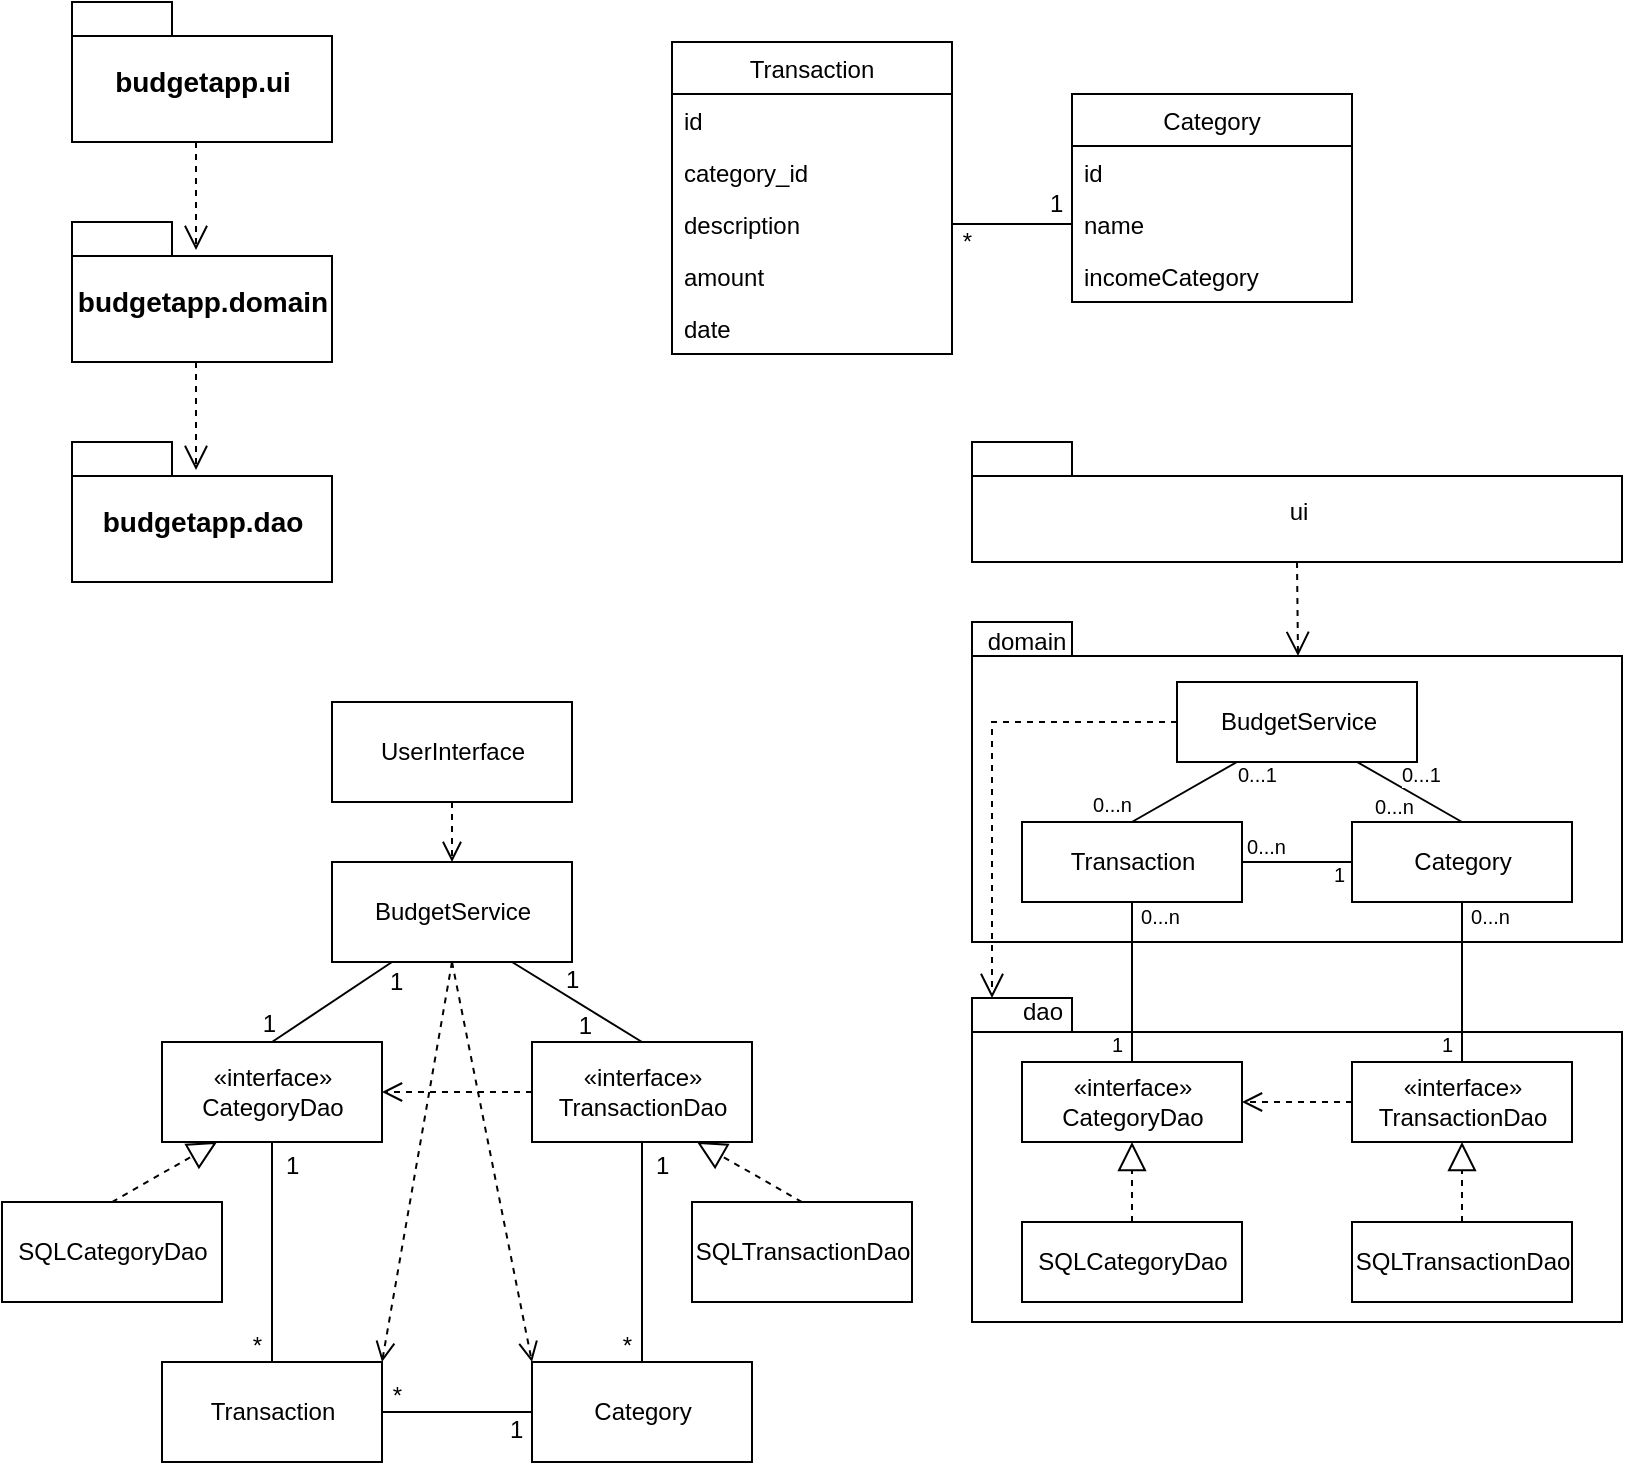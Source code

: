 <mxfile version="13.0.1" type="device"><diagram id="-Cx0EvifECdz9g_pU9Sv" name="Page-1"><mxGraphModel dx="816" dy="747" grid="1" gridSize="10" guides="1" tooltips="1" connect="1" arrows="1" fold="1" page="1" pageScale="1" pageWidth="827" pageHeight="1169" math="0" shadow="0"><root><mxCell id="0"/><mxCell id="1" parent="0"/><mxCell id="wHYGZ73Y-DKr_29_tmYP-1" value="&lt;font style=&quot;font-size: 14px&quot; face=&quot;Helvetica&quot;&gt;budgetapp.ui&lt;/font&gt;" style="shape=folder;fontStyle=1;spacingTop=10;tabWidth=50;tabHeight=17;tabPosition=left;html=1;rounded=0;shadow=0;comic=0;labelBackgroundColor=none;strokeWidth=1;fontFamily=Verdana;fontSize=10;align=center;" parent="1" vertex="1"><mxGeometry x="40" y="20" width="130" height="70" as="geometry"/></mxCell><mxCell id="wHYGZ73Y-DKr_29_tmYP-2" style="rounded=0;html=1;dashed=1;labelBackgroundColor=none;startFill=0;endArrow=open;endFill=0;endSize=10;fontFamily=Verdana;fontSize=10;edgeStyle=elbowEdgeStyle;entryX=0.477;entryY=0.2;entryDx=0;entryDy=0;entryPerimeter=0;" parent="1" source="wHYGZ73Y-DKr_29_tmYP-1" target="wHYGZ73Y-DKr_29_tmYP-3" edge="1"><mxGeometry relative="1" as="geometry"><mxPoint x="102" y="150" as="targetPoint"/><Array as="points"><mxPoint x="102" y="120"/></Array></mxGeometry></mxCell><mxCell id="wHYGZ73Y-DKr_29_tmYP-3" value="&lt;font style=&quot;font-size: 14px&quot; face=&quot;Helvetica&quot;&gt;budgetapp.domain&lt;/font&gt;" style="shape=folder;fontStyle=1;spacingTop=10;tabWidth=50;tabHeight=17;tabPosition=left;html=1;rounded=0;shadow=0;comic=0;labelBackgroundColor=none;strokeWidth=1;fontFamily=Verdana;fontSize=10;align=center;" parent="1" vertex="1"><mxGeometry x="40" y="130" width="130" height="70" as="geometry"/></mxCell><mxCell id="wHYGZ73Y-DKr_29_tmYP-5" value="&lt;font style=&quot;font-size: 14px&quot; face=&quot;Helvetica&quot;&gt;budgetapp.dao&lt;/font&gt;" style="shape=folder;fontStyle=1;spacingTop=10;tabWidth=50;tabHeight=17;tabPosition=left;html=1;rounded=0;shadow=0;comic=0;labelBackgroundColor=none;strokeWidth=1;fontFamily=Verdana;fontSize=10;align=center;" parent="1" vertex="1"><mxGeometry x="40" y="240" width="130" height="70" as="geometry"/></mxCell><mxCell id="wHYGZ73Y-DKr_29_tmYP-7" style="rounded=0;html=1;dashed=1;labelBackgroundColor=none;startFill=0;endArrow=open;endFill=0;endSize=10;fontFamily=Verdana;fontSize=10;edgeStyle=elbowEdgeStyle;entryX=0.477;entryY=0.2;entryDx=0;entryDy=0;entryPerimeter=0;" parent="1" edge="1"><mxGeometry relative="1" as="geometry"><mxPoint x="102.01" y="254" as="targetPoint"/><mxPoint x="102" y="200" as="sourcePoint"/><Array as="points"/></mxGeometry></mxCell><mxCell id="wHYGZ73Y-DKr_29_tmYP-9" value="Transaction" style="swimlane;fontStyle=0;childLayout=stackLayout;horizontal=1;startSize=26;fillColor=none;horizontalStack=0;resizeParent=1;resizeParentMax=0;resizeLast=0;collapsible=1;marginBottom=0;" parent="1" vertex="1"><mxGeometry x="340" y="40" width="140" height="156" as="geometry"><mxRectangle x="340" y="40" width="90" height="26" as="alternateBounds"/></mxGeometry></mxCell><mxCell id="wHYGZ73Y-DKr_29_tmYP-10" value="id" style="text;strokeColor=none;fillColor=none;align=left;verticalAlign=top;spacingLeft=4;spacingRight=4;overflow=hidden;rotatable=0;points=[[0,0.5],[1,0.5]];portConstraint=eastwest;" parent="wHYGZ73Y-DKr_29_tmYP-9" vertex="1"><mxGeometry y="26" width="140" height="26" as="geometry"/></mxCell><mxCell id="wHYGZ73Y-DKr_29_tmYP-11" value="category_id" style="text;strokeColor=none;fillColor=none;align=left;verticalAlign=top;spacingLeft=4;spacingRight=4;overflow=hidden;rotatable=0;points=[[0,0.5],[1,0.5]];portConstraint=eastwest;" parent="wHYGZ73Y-DKr_29_tmYP-9" vertex="1"><mxGeometry y="52" width="140" height="26" as="geometry"/></mxCell><mxCell id="wHYGZ73Y-DKr_29_tmYP-12" value="description" style="text;strokeColor=none;fillColor=none;align=left;verticalAlign=top;spacingLeft=4;spacingRight=4;overflow=hidden;rotatable=0;points=[[0,0.5],[1,0.5]];portConstraint=eastwest;" parent="wHYGZ73Y-DKr_29_tmYP-9" vertex="1"><mxGeometry y="78" width="140" height="26" as="geometry"/></mxCell><mxCell id="wHYGZ73Y-DKr_29_tmYP-18" value="amount" style="text;strokeColor=none;fillColor=none;align=left;verticalAlign=top;spacingLeft=4;spacingRight=4;overflow=hidden;rotatable=0;points=[[0,0.5],[1,0.5]];portConstraint=eastwest;" parent="wHYGZ73Y-DKr_29_tmYP-9" vertex="1"><mxGeometry y="104" width="140" height="26" as="geometry"/></mxCell><mxCell id="wHYGZ73Y-DKr_29_tmYP-17" value="date" style="text;strokeColor=none;fillColor=none;align=left;verticalAlign=top;spacingLeft=4;spacingRight=4;overflow=hidden;rotatable=0;points=[[0,0.5],[1,0.5]];portConstraint=eastwest;" parent="wHYGZ73Y-DKr_29_tmYP-9" vertex="1"><mxGeometry y="130" width="140" height="26" as="geometry"/></mxCell><mxCell id="wHYGZ73Y-DKr_29_tmYP-13" value="Category" style="swimlane;fontStyle=0;childLayout=stackLayout;horizontal=1;startSize=26;fillColor=none;horizontalStack=0;resizeParent=1;resizeParentMax=0;resizeLast=0;collapsible=1;marginBottom=0;" parent="1" vertex="1"><mxGeometry x="540" y="66" width="140" height="104" as="geometry"/></mxCell><mxCell id="wHYGZ73Y-DKr_29_tmYP-14" value="id" style="text;strokeColor=none;fillColor=none;align=left;verticalAlign=top;spacingLeft=4;spacingRight=4;overflow=hidden;rotatable=0;points=[[0,0.5],[1,0.5]];portConstraint=eastwest;" parent="wHYGZ73Y-DKr_29_tmYP-13" vertex="1"><mxGeometry y="26" width="140" height="26" as="geometry"/></mxCell><mxCell id="wHYGZ73Y-DKr_29_tmYP-15" value="name" style="text;strokeColor=none;fillColor=none;align=left;verticalAlign=top;spacingLeft=4;spacingRight=4;overflow=hidden;rotatable=0;points=[[0,0.5],[1,0.5]];portConstraint=eastwest;" parent="wHYGZ73Y-DKr_29_tmYP-13" vertex="1"><mxGeometry y="52" width="140" height="26" as="geometry"/></mxCell><mxCell id="wHYGZ73Y-DKr_29_tmYP-16" value="incomeCategory" style="text;strokeColor=none;fillColor=none;align=left;verticalAlign=top;spacingLeft=4;spacingRight=4;overflow=hidden;rotatable=0;points=[[0,0.5],[1,0.5]];portConstraint=eastwest;" parent="wHYGZ73Y-DKr_29_tmYP-13" vertex="1"><mxGeometry y="78" width="140" height="26" as="geometry"/></mxCell><mxCell id="wHYGZ73Y-DKr_29_tmYP-22" value="«interface»&lt;br&gt;TransactionDao" style="html=1;" parent="1" vertex="1"><mxGeometry x="270" y="540" width="110" height="50" as="geometry"/></mxCell><mxCell id="wHYGZ73Y-DKr_29_tmYP-23" value="«interface»&lt;br&gt;CategoryDao" style="html=1;" parent="1" vertex="1"><mxGeometry x="85" y="540" width="110" height="50" as="geometry"/></mxCell><mxCell id="wHYGZ73Y-DKr_29_tmYP-24" value="SQLCategoryDao" style="html=1;" parent="1" vertex="1"><mxGeometry x="5" y="620" width="110" height="50" as="geometry"/></mxCell><mxCell id="wHYGZ73Y-DKr_29_tmYP-25" value="Category" style="html=1;" parent="1" vertex="1"><mxGeometry x="270" y="700" width="110" height="50" as="geometry"/></mxCell><mxCell id="wHYGZ73Y-DKr_29_tmYP-26" value="Transaction" style="html=1;" parent="1" vertex="1"><mxGeometry x="85" y="700" width="110" height="50" as="geometry"/></mxCell><mxCell id="wHYGZ73Y-DKr_29_tmYP-27" value="BudgetService" style="html=1;" parent="1" vertex="1"><mxGeometry x="170" y="450" width="120" height="50" as="geometry"/></mxCell><mxCell id="wHYGZ73Y-DKr_29_tmYP-28" value="SQLTransactionDao" style="html=1;" parent="1" vertex="1"><mxGeometry x="350" y="620" width="110" height="50" as="geometry"/></mxCell><mxCell id="wHYGZ73Y-DKr_29_tmYP-29" value="UserInterface" style="html=1;" parent="1" vertex="1"><mxGeometry x="170" y="370" width="120" height="50" as="geometry"/></mxCell><mxCell id="wHYGZ73Y-DKr_29_tmYP-51" value="" style="endArrow=block;dashed=1;endFill=0;endSize=12;html=1;entryX=0.25;entryY=1;entryDx=0;entryDy=0;exitX=0.5;exitY=0;exitDx=0;exitDy=0;" parent="1" source="wHYGZ73Y-DKr_29_tmYP-24" target="wHYGZ73Y-DKr_29_tmYP-23" edge="1"><mxGeometry width="160" relative="1" as="geometry"><mxPoint x="55" y="615" as="sourcePoint"/><mxPoint x="125" y="595" as="targetPoint"/></mxGeometry></mxCell><mxCell id="wHYGZ73Y-DKr_29_tmYP-52" value="" style="endArrow=block;dashed=1;endFill=0;endSize=12;html=1;entryX=0.75;entryY=1;entryDx=0;entryDy=0;exitX=0.5;exitY=0;exitDx=0;exitDy=0;" parent="1" source="wHYGZ73Y-DKr_29_tmYP-28" target="wHYGZ73Y-DKr_29_tmYP-22" edge="1"><mxGeometry width="160" relative="1" as="geometry"><mxPoint x="512.5" y="620" as="sourcePoint"/><mxPoint x="410" y="580" as="targetPoint"/></mxGeometry></mxCell><mxCell id="wHYGZ73Y-DKr_29_tmYP-59" value="" style="endArrow=none;html=1;edgeStyle=orthogonalEdgeStyle;entryX=0.5;entryY=0;entryDx=0;entryDy=0;exitX=0.5;exitY=1;exitDx=0;exitDy=0;" parent="1" source="wHYGZ73Y-DKr_29_tmYP-22" target="wHYGZ73Y-DKr_29_tmYP-25" edge="1"><mxGeometry relative="1" as="geometry"><mxPoint x="290" y="604.5" as="sourcePoint"/><mxPoint x="450" y="604.5" as="targetPoint"/></mxGeometry></mxCell><mxCell id="wHYGZ73Y-DKr_29_tmYP-60" value="&lt;font style=&quot;font-size: 12px&quot;&gt;1&lt;/font&gt;" style="resizable=0;html=1;align=left;verticalAlign=bottom;labelBackgroundColor=#ffffff;fontSize=10;" parent="wHYGZ73Y-DKr_29_tmYP-59" connectable="0" vertex="1"><mxGeometry x="-1" relative="1" as="geometry"><mxPoint x="5" y="20" as="offset"/></mxGeometry></mxCell><mxCell id="wHYGZ73Y-DKr_29_tmYP-61" value="&lt;font style=&quot;font-size: 12px&quot;&gt;*&lt;/font&gt;" style="resizable=0;html=1;align=right;verticalAlign=bottom;labelBackgroundColor=#ffffff;fontSize=10;" parent="wHYGZ73Y-DKr_29_tmYP-59" connectable="0" vertex="1"><mxGeometry x="1" relative="1" as="geometry"><mxPoint x="-5" as="offset"/></mxGeometry></mxCell><mxCell id="wHYGZ73Y-DKr_29_tmYP-62" value="" style="endArrow=none;html=1;edgeStyle=orthogonalEdgeStyle;entryX=0.5;entryY=0;entryDx=0;entryDy=0;exitX=0.5;exitY=1;exitDx=0;exitDy=0;" parent="1" source="wHYGZ73Y-DKr_29_tmYP-23" target="wHYGZ73Y-DKr_29_tmYP-26" edge="1"><mxGeometry relative="1" as="geometry"><mxPoint x="175" y="630" as="sourcePoint"/><mxPoint x="175" y="740" as="targetPoint"/></mxGeometry></mxCell><mxCell id="wHYGZ73Y-DKr_29_tmYP-63" value="&lt;font style=&quot;font-size: 12px&quot;&gt;1&lt;/font&gt;" style="resizable=0;html=1;align=left;verticalAlign=bottom;labelBackgroundColor=#ffffff;fontSize=10;" parent="wHYGZ73Y-DKr_29_tmYP-62" connectable="0" vertex="1"><mxGeometry x="-1" relative="1" as="geometry"><mxPoint x="5" y="20" as="offset"/></mxGeometry></mxCell><mxCell id="wHYGZ73Y-DKr_29_tmYP-64" value="&lt;font style=&quot;font-size: 12px&quot;&gt;*&lt;/font&gt;" style="resizable=0;html=1;align=right;verticalAlign=bottom;labelBackgroundColor=#ffffff;fontSize=10;" parent="wHYGZ73Y-DKr_29_tmYP-62" connectable="0" vertex="1"><mxGeometry x="1" relative="1" as="geometry"><mxPoint x="-5" as="offset"/></mxGeometry></mxCell><mxCell id="wHYGZ73Y-DKr_29_tmYP-72" value="" style="endArrow=none;html=1;entryX=0.5;entryY=0;entryDx=0;entryDy=0;exitX=0.25;exitY=1;exitDx=0;exitDy=0;" parent="1" source="wHYGZ73Y-DKr_29_tmYP-27" target="wHYGZ73Y-DKr_29_tmYP-23" edge="1"><mxGeometry relative="1" as="geometry"><mxPoint x="185" y="500" as="sourcePoint"/><mxPoint x="205" y="670" as="targetPoint"/></mxGeometry></mxCell><mxCell id="wHYGZ73Y-DKr_29_tmYP-73" value="&lt;font style=&quot;font-size: 12px&quot;&gt;1&lt;/font&gt;" style="resizable=0;html=1;align=left;verticalAlign=bottom;labelBackgroundColor=#ffffff;fontSize=10;" parent="wHYGZ73Y-DKr_29_tmYP-72" connectable="0" vertex="1"><mxGeometry x="-1" relative="1" as="geometry"><mxPoint x="-3" y="18" as="offset"/></mxGeometry></mxCell><mxCell id="wHYGZ73Y-DKr_29_tmYP-74" value="&lt;font style=&quot;font-size: 12px&quot;&gt;1&lt;/font&gt;" style="resizable=0;html=1;align=right;verticalAlign=bottom;labelBackgroundColor=#ffffff;fontSize=10;" parent="wHYGZ73Y-DKr_29_tmYP-72" connectable="0" vertex="1"><mxGeometry x="1" relative="1" as="geometry"><mxPoint x="2" as="offset"/></mxGeometry></mxCell><mxCell id="wHYGZ73Y-DKr_29_tmYP-75" value="" style="endArrow=none;html=1;entryX=0.5;entryY=0;entryDx=0;entryDy=0;exitX=0.75;exitY=1;exitDx=0;exitDy=0;" parent="1" source="wHYGZ73Y-DKr_29_tmYP-27" target="wHYGZ73Y-DKr_29_tmYP-22" edge="1"><mxGeometry relative="1" as="geometry"><mxPoint x="210" y="510" as="sourcePoint"/><mxPoint x="165" y="550" as="targetPoint"/></mxGeometry></mxCell><mxCell id="wHYGZ73Y-DKr_29_tmYP-76" value="&lt;font style=&quot;font-size: 12px&quot;&gt;1&lt;/font&gt;" style="resizable=0;html=1;align=left;verticalAlign=bottom;labelBackgroundColor=#ffffff;fontSize=10;" parent="wHYGZ73Y-DKr_29_tmYP-75" connectable="0" vertex="1"><mxGeometry x="-1" relative="1" as="geometry"><mxPoint x="25" y="17" as="offset"/></mxGeometry></mxCell><mxCell id="wHYGZ73Y-DKr_29_tmYP-77" value="&lt;font style=&quot;font-size: 12px&quot;&gt;1&lt;/font&gt;" style="resizable=0;html=1;align=right;verticalAlign=bottom;labelBackgroundColor=#ffffff;fontSize=10;" parent="wHYGZ73Y-DKr_29_tmYP-75" connectable="0" vertex="1"><mxGeometry x="1" relative="1" as="geometry"><mxPoint x="-24.73" as="offset"/></mxGeometry></mxCell><mxCell id="wHYGZ73Y-DKr_29_tmYP-78" value="" style="endArrow=none;html=1;edgeStyle=orthogonalEdgeStyle;entryX=1;entryY=0.5;entryDx=0;entryDy=0;exitX=0;exitY=0.5;exitDx=0;exitDy=0;" parent="1" source="wHYGZ73Y-DKr_29_tmYP-25" target="wHYGZ73Y-DKr_29_tmYP-26" edge="1"><mxGeometry relative="1" as="geometry"><mxPoint x="315" y="600" as="sourcePoint"/><mxPoint x="315" y="710" as="targetPoint"/></mxGeometry></mxCell><mxCell id="wHYGZ73Y-DKr_29_tmYP-79" value="&lt;font style=&quot;font-size: 12px&quot;&gt;1&lt;/font&gt;" style="resizable=0;html=1;align=left;verticalAlign=bottom;labelBackgroundColor=#ffffff;fontSize=10;" parent="wHYGZ73Y-DKr_29_tmYP-78" connectable="0" vertex="1"><mxGeometry x="-1" relative="1" as="geometry"><mxPoint x="-13" y="17" as="offset"/></mxGeometry></mxCell><mxCell id="wHYGZ73Y-DKr_29_tmYP-80" value="&lt;font style=&quot;font-size: 12px&quot;&gt;*&lt;/font&gt;" style="resizable=0;html=1;align=right;verticalAlign=bottom;labelBackgroundColor=#ffffff;fontSize=10;" parent="wHYGZ73Y-DKr_29_tmYP-78" connectable="0" vertex="1"><mxGeometry x="1" relative="1" as="geometry"><mxPoint x="10" as="offset"/></mxGeometry></mxCell><mxCell id="wHYGZ73Y-DKr_29_tmYP-86" value="" style="html=1;verticalAlign=bottom;endArrow=open;dashed=1;endSize=8;entryX=1;entryY=0.5;entryDx=0;entryDy=0;exitX=0;exitY=0.5;exitDx=0;exitDy=0;" parent="1" source="wHYGZ73Y-DKr_29_tmYP-22" target="wHYGZ73Y-DKr_29_tmYP-23" edge="1"><mxGeometry x="-1" y="132" relative="1" as="geometry"><mxPoint x="230" y="870" as="sourcePoint"/><mxPoint x="180" y="870" as="targetPoint"/><mxPoint x="130" y="-112" as="offset"/></mxGeometry></mxCell><mxCell id="wHYGZ73Y-DKr_29_tmYP-88" value="" style="shape=folder;fontStyle=1;spacingTop=10;tabWidth=50;tabHeight=17;tabPosition=left;html=1;rounded=0;shadow=0;comic=0;labelBackgroundColor=none;strokeWidth=1;fontFamily=Verdana;fontSize=10;align=center;" parent="1" vertex="1"><mxGeometry x="490" y="240" width="325" height="60" as="geometry"/></mxCell><mxCell id="wHYGZ73Y-DKr_29_tmYP-91" value="ui" style="text;html=1;align=center;verticalAlign=middle;resizable=0;points=[];autosize=1;" parent="1" vertex="1"><mxGeometry x="642.5" y="265" width="20" height="20" as="geometry"/></mxCell><mxCell id="wHYGZ73Y-DKr_29_tmYP-92" value="" style="shape=folder;fontStyle=1;spacingTop=10;tabWidth=50;tabHeight=17;tabPosition=left;html=1;rounded=0;shadow=0;comic=0;labelBackgroundColor=none;strokeWidth=1;fontFamily=Verdana;fontSize=10;align=center;" parent="1" vertex="1"><mxGeometry x="490" y="330" width="325" height="160" as="geometry"/></mxCell><mxCell id="wHYGZ73Y-DKr_29_tmYP-94" value="domain" style="text;html=1;align=center;verticalAlign=middle;resizable=0;points=[];autosize=1;" parent="1" vertex="1"><mxGeometry x="492" y="330" width="50" height="20" as="geometry"/></mxCell><mxCell id="wHYGZ73Y-DKr_29_tmYP-95" value="BudgetService" style="html=1;" parent="1" vertex="1"><mxGeometry x="592.5" y="360" width="120" height="40" as="geometry"/></mxCell><mxCell id="wHYGZ73Y-DKr_29_tmYP-96" value="Category" style="html=1;" parent="1" vertex="1"><mxGeometry x="680" y="430" width="110" height="40" as="geometry"/></mxCell><mxCell id="wHYGZ73Y-DKr_29_tmYP-97" value="Transaction" style="html=1;" parent="1" vertex="1"><mxGeometry x="515" y="430" width="110" height="40" as="geometry"/></mxCell><mxCell id="wHYGZ73Y-DKr_29_tmYP-98" style="rounded=0;html=1;dashed=1;labelBackgroundColor=none;startFill=0;endArrow=open;endFill=0;endSize=10;fontFamily=Verdana;fontSize=10;edgeStyle=elbowEdgeStyle;exitX=0.5;exitY=1;exitDx=0;exitDy=0;exitPerimeter=0;" parent="1" source="wHYGZ73Y-DKr_29_tmYP-88" edge="1"><mxGeometry relative="1" as="geometry"><mxPoint x="653" y="347" as="targetPoint"/><mxPoint x="624.5" y="300" as="sourcePoint"/><Array as="points"><mxPoint x="653" y="330"/><mxPoint x="633" y="330"/></Array></mxGeometry></mxCell><mxCell id="wHYGZ73Y-DKr_29_tmYP-99" value="" style="shape=folder;fontStyle=1;spacingTop=10;tabWidth=50;tabHeight=17;tabPosition=left;html=1;rounded=0;shadow=0;comic=0;labelBackgroundColor=none;strokeWidth=1;fontFamily=Verdana;fontSize=10;align=center;" parent="1" vertex="1"><mxGeometry x="490" y="518" width="325" height="162" as="geometry"/></mxCell><mxCell id="wHYGZ73Y-DKr_29_tmYP-100" value="dao" style="text;html=1;align=center;verticalAlign=middle;resizable=0;points=[];autosize=1;" parent="1" vertex="1"><mxGeometry x="505" y="515" width="40" height="20" as="geometry"/></mxCell><mxCell id="wHYGZ73Y-DKr_29_tmYP-102" value="«interface»&lt;br&gt;TransactionDao" style="html=1;" parent="1" vertex="1"><mxGeometry x="680" y="550" width="110" height="40" as="geometry"/></mxCell><mxCell id="wHYGZ73Y-DKr_29_tmYP-103" value="«interface»&lt;br&gt;CategoryDao" style="html=1;" parent="1" vertex="1"><mxGeometry x="515" y="550" width="110" height="40" as="geometry"/></mxCell><mxCell id="wHYGZ73Y-DKr_29_tmYP-104" value="SQLCategoryDao" style="html=1;" parent="1" vertex="1"><mxGeometry x="515" y="630" width="110" height="40" as="geometry"/></mxCell><mxCell id="wHYGZ73Y-DKr_29_tmYP-105" value="SQLTransactionDao" style="html=1;" parent="1" vertex="1"><mxGeometry x="680" y="630" width="110" height="40" as="geometry"/></mxCell><mxCell id="wHYGZ73Y-DKr_29_tmYP-106" value="" style="endArrow=block;dashed=1;endFill=0;endSize=12;html=1;entryX=0.5;entryY=1;entryDx=0;entryDy=0;exitX=0.5;exitY=0;exitDx=0;exitDy=0;" parent="1" source="wHYGZ73Y-DKr_29_tmYP-104" target="wHYGZ73Y-DKr_29_tmYP-103" edge="1"><mxGeometry width="160" relative="1" as="geometry"><mxPoint x="467.5" y="625" as="sourcePoint"/><mxPoint x="537.5" y="605" as="targetPoint"/></mxGeometry></mxCell><mxCell id="wHYGZ73Y-DKr_29_tmYP-107" value="" style="endArrow=block;dashed=1;endFill=0;endSize=12;html=1;entryX=0.5;entryY=1;entryDx=0;entryDy=0;exitX=0.5;exitY=0;exitDx=0;exitDy=0;" parent="1" source="wHYGZ73Y-DKr_29_tmYP-105" target="wHYGZ73Y-DKr_29_tmYP-102" edge="1"><mxGeometry width="160" relative="1" as="geometry"><mxPoint x="890" y="630" as="sourcePoint"/><mxPoint x="787.5" y="590" as="targetPoint"/></mxGeometry></mxCell><mxCell id="wHYGZ73Y-DKr_29_tmYP-110" style="rounded=0;html=1;dashed=1;labelBackgroundColor=none;startFill=0;endArrow=open;endFill=0;endSize=10;fontFamily=Verdana;fontSize=10;edgeStyle=elbowEdgeStyle;entryX=0.477;entryY=0.2;entryDx=0;entryDy=0;entryPerimeter=0;exitX=0;exitY=0.5;exitDx=0;exitDy=0;" parent="1" source="wHYGZ73Y-DKr_29_tmYP-95" edge="1"><mxGeometry relative="1" as="geometry"><mxPoint x="500.01" y="518" as="targetPoint"/><mxPoint x="500" y="464" as="sourcePoint"/><Array as="points"><mxPoint x="500" y="440"/></Array></mxGeometry></mxCell><mxCell id="wHYGZ73Y-DKr_29_tmYP-112" value="" style="html=1;verticalAlign=bottom;endArrow=open;dashed=1;endSize=8;exitX=0;exitY=0.5;exitDx=0;exitDy=0;entryX=1;entryY=0.5;entryDx=0;entryDy=0;" parent="1" source="wHYGZ73Y-DKr_29_tmYP-102" target="wHYGZ73Y-DKr_29_tmYP-103" edge="1"><mxGeometry x="-1" y="132" relative="1" as="geometry"><mxPoint x="455" y="575" as="sourcePoint"/><mxPoint x="465" y="610" as="targetPoint"/><mxPoint x="130" y="-112" as="offset"/></mxGeometry></mxCell><mxCell id="wHYGZ73Y-DKr_29_tmYP-113" value="" style="html=1;verticalAlign=bottom;endArrow=open;dashed=1;endSize=8;entryX=1;entryY=0;entryDx=0;entryDy=0;exitX=0.5;exitY=1;exitDx=0;exitDy=0;" parent="1" source="wHYGZ73Y-DKr_29_tmYP-27" target="wHYGZ73Y-DKr_29_tmYP-26" edge="1"><mxGeometry x="-1" y="132" relative="1" as="geometry"><mxPoint x="265" y="670" as="sourcePoint"/><mxPoint x="190" y="670" as="targetPoint"/><mxPoint x="130" y="-112" as="offset"/></mxGeometry></mxCell><mxCell id="wHYGZ73Y-DKr_29_tmYP-114" value="" style="html=1;verticalAlign=bottom;endArrow=open;dashed=1;endSize=8;entryX=0;entryY=0;entryDx=0;entryDy=0;" parent="1" target="wHYGZ73Y-DKr_29_tmYP-25" edge="1"><mxGeometry x="-1" y="132" relative="1" as="geometry"><mxPoint x="230" y="500" as="sourcePoint"/><mxPoint x="230" y="710" as="targetPoint"/><mxPoint x="130" y="-112" as="offset"/></mxGeometry></mxCell><mxCell id="wHYGZ73Y-DKr_29_tmYP-115" value="" style="endArrow=none;html=1;entryX=0.246;entryY=0.625;entryDx=0;entryDy=0;exitX=0.25;exitY=1;exitDx=0;exitDy=0;entryPerimeter=0;" parent="1" source="wHYGZ73Y-DKr_29_tmYP-95" target="wHYGZ73Y-DKr_29_tmYP-92" edge="1"><mxGeometry relative="1" as="geometry"><mxPoint x="642.5" y="430" as="sourcePoint"/><mxPoint x="642.5" y="540" as="targetPoint"/></mxGeometry></mxCell><mxCell id="wHYGZ73Y-DKr_29_tmYP-116" value="0...1" style="resizable=0;html=1;align=left;verticalAlign=bottom;labelBackgroundColor=#ffffff;fontSize=10;" parent="wHYGZ73Y-DKr_29_tmYP-115" connectable="0" vertex="1"><mxGeometry x="-1" relative="1" as="geometry"><mxPoint x="-2" y="14" as="offset"/></mxGeometry></mxCell><mxCell id="wHYGZ73Y-DKr_29_tmYP-117" value="0...n" style="resizable=0;html=1;align=right;verticalAlign=bottom;labelBackgroundColor=#ffffff;fontSize=10;" parent="wHYGZ73Y-DKr_29_tmYP-115" connectable="0" vertex="1"><mxGeometry x="1" relative="1" as="geometry"><mxPoint x="1" as="offset"/></mxGeometry></mxCell><mxCell id="wHYGZ73Y-DKr_29_tmYP-122" value="" style="endArrow=none;html=1;entryX=0.5;entryY=0;entryDx=0;entryDy=0;exitX=0.75;exitY=1;exitDx=0;exitDy=0;" parent="1" source="wHYGZ73Y-DKr_29_tmYP-95" target="wHYGZ73Y-DKr_29_tmYP-96" edge="1"><mxGeometry relative="1" as="geometry"><mxPoint x="632.5" y="410" as="sourcePoint"/><mxPoint x="579.95" y="440" as="targetPoint"/></mxGeometry></mxCell><mxCell id="wHYGZ73Y-DKr_29_tmYP-123" value="0...1" style="resizable=0;html=1;align=left;verticalAlign=bottom;labelBackgroundColor=#ffffff;fontSize=10;" parent="wHYGZ73Y-DKr_29_tmYP-122" connectable="0" vertex="1"><mxGeometry x="-1" relative="1" as="geometry"><mxPoint x="20.5" y="14" as="offset"/></mxGeometry></mxCell><mxCell id="wHYGZ73Y-DKr_29_tmYP-124" value="0...n" style="resizable=0;html=1;align=right;verticalAlign=bottom;labelBackgroundColor=#ffffff;fontSize=10;" parent="wHYGZ73Y-DKr_29_tmYP-122" connectable="0" vertex="1"><mxGeometry x="1" relative="1" as="geometry"><mxPoint x="-23.85" as="offset"/></mxGeometry></mxCell><mxCell id="wHYGZ73Y-DKr_29_tmYP-125" value="" style="endArrow=none;html=1;entryX=0.5;entryY=1;entryDx=0;entryDy=0;" parent="1" source="wHYGZ73Y-DKr_29_tmYP-103" target="wHYGZ73Y-DKr_29_tmYP-97" edge="1"><mxGeometry relative="1" as="geometry"><mxPoint x="632.5" y="410" as="sourcePoint"/><mxPoint x="579.95" y="440" as="targetPoint"/></mxGeometry></mxCell><mxCell id="wHYGZ73Y-DKr_29_tmYP-126" value="1" style="resizable=0;html=1;align=left;verticalAlign=bottom;labelBackgroundColor=#ffffff;fontSize=10;" parent="wHYGZ73Y-DKr_29_tmYP-125" connectable="0" vertex="1"><mxGeometry x="-1" relative="1" as="geometry"><mxPoint x="-12" y="-1" as="offset"/></mxGeometry></mxCell><mxCell id="wHYGZ73Y-DKr_29_tmYP-127" value="0...n" style="resizable=0;html=1;align=right;verticalAlign=bottom;labelBackgroundColor=#ffffff;fontSize=10;" parent="wHYGZ73Y-DKr_29_tmYP-125" connectable="0" vertex="1"><mxGeometry x="1" relative="1" as="geometry"><mxPoint x="24" y="15" as="offset"/></mxGeometry></mxCell><mxCell id="wHYGZ73Y-DKr_29_tmYP-128" value="" style="endArrow=none;html=1;entryX=0.5;entryY=1;entryDx=0;entryDy=0;exitX=0.5;exitY=0;exitDx=0;exitDy=0;" parent="1" source="wHYGZ73Y-DKr_29_tmYP-102" target="wHYGZ73Y-DKr_29_tmYP-96" edge="1"><mxGeometry relative="1" as="geometry"><mxPoint x="760" y="570" as="sourcePoint"/><mxPoint x="760" y="490" as="targetPoint"/></mxGeometry></mxCell><mxCell id="wHYGZ73Y-DKr_29_tmYP-129" value="1" style="resizable=0;html=1;align=left;verticalAlign=bottom;labelBackgroundColor=#ffffff;fontSize=10;" parent="wHYGZ73Y-DKr_29_tmYP-128" connectable="0" vertex="1"><mxGeometry x="-1" relative="1" as="geometry"><mxPoint x="-12" y="-1" as="offset"/></mxGeometry></mxCell><mxCell id="wHYGZ73Y-DKr_29_tmYP-130" value="0...n" style="resizable=0;html=1;align=right;verticalAlign=bottom;labelBackgroundColor=#ffffff;fontSize=10;" parent="wHYGZ73Y-DKr_29_tmYP-128" connectable="0" vertex="1"><mxGeometry x="1" relative="1" as="geometry"><mxPoint x="24" y="15" as="offset"/></mxGeometry></mxCell><mxCell id="wHYGZ73Y-DKr_29_tmYP-131" value="" style="endArrow=none;html=1;exitX=0;exitY=0.5;exitDx=0;exitDy=0;entryX=1;entryY=0.5;entryDx=0;entryDy=0;" parent="1" source="wHYGZ73Y-DKr_29_tmYP-96" target="wHYGZ73Y-DKr_29_tmYP-97" edge="1"><mxGeometry relative="1" as="geometry"><mxPoint x="632.5" y="410" as="sourcePoint"/><mxPoint x="630" y="450" as="targetPoint"/></mxGeometry></mxCell><mxCell id="wHYGZ73Y-DKr_29_tmYP-132" value="1" style="resizable=0;html=1;align=left;verticalAlign=bottom;labelBackgroundColor=#ffffff;fontSize=10;" parent="wHYGZ73Y-DKr_29_tmYP-131" connectable="0" vertex="1"><mxGeometry x="-1" relative="1" as="geometry"><mxPoint x="-11" y="14" as="offset"/></mxGeometry></mxCell><mxCell id="wHYGZ73Y-DKr_29_tmYP-133" value="0...n" style="resizable=0;html=1;align=right;verticalAlign=bottom;labelBackgroundColor=#ffffff;fontSize=10;" parent="wHYGZ73Y-DKr_29_tmYP-131" connectable="0" vertex="1"><mxGeometry x="1" relative="1" as="geometry"><mxPoint x="22" as="offset"/></mxGeometry></mxCell><mxCell id="wHYGZ73Y-DKr_29_tmYP-134" value="" style="html=1;verticalAlign=bottom;endArrow=open;dashed=1;endSize=8;entryX=0.5;entryY=0;entryDx=0;entryDy=0;exitX=0.5;exitY=1;exitDx=0;exitDy=0;" parent="1" source="wHYGZ73Y-DKr_29_tmYP-29" target="wHYGZ73Y-DKr_29_tmYP-27" edge="1"><mxGeometry x="-1" y="132" relative="1" as="geometry"><mxPoint x="240" y="510" as="sourcePoint"/><mxPoint x="205" y="710" as="targetPoint"/><mxPoint x="130" y="-112" as="offset"/></mxGeometry></mxCell><mxCell id="wHYGZ73Y-DKr_29_tmYP-135" value="" style="endArrow=none;html=1;exitX=0;exitY=0.5;exitDx=0;exitDy=0;" parent="1" source="wHYGZ73Y-DKr_29_tmYP-15" edge="1"><mxGeometry relative="1" as="geometry"><mxPoint x="540" y="130" as="sourcePoint"/><mxPoint x="480" y="131" as="targetPoint"/></mxGeometry></mxCell><mxCell id="wHYGZ73Y-DKr_29_tmYP-136" value="&lt;font style=&quot;font-size: 12px&quot;&gt;1&lt;/font&gt;" style="resizable=0;html=1;align=left;verticalAlign=bottom;labelBackgroundColor=#ffffff;fontSize=10;" parent="wHYGZ73Y-DKr_29_tmYP-135" connectable="0" vertex="1"><mxGeometry x="-1" relative="1" as="geometry"><mxPoint x="-13" y="-2" as="offset"/></mxGeometry></mxCell><mxCell id="wHYGZ73Y-DKr_29_tmYP-137" value="&lt;div&gt;&lt;font style=&quot;font-size: 12px&quot;&gt;*&lt;/font&gt;&lt;/div&gt;" style="resizable=0;html=1;align=right;verticalAlign=bottom;labelBackgroundColor=#ffffff;fontSize=10;" parent="wHYGZ73Y-DKr_29_tmYP-135" connectable="0" vertex="1"><mxGeometry x="1" relative="1" as="geometry"><mxPoint x="10" y="17" as="offset"/></mxGeometry></mxCell></root></mxGraphModel></diagram></mxfile>